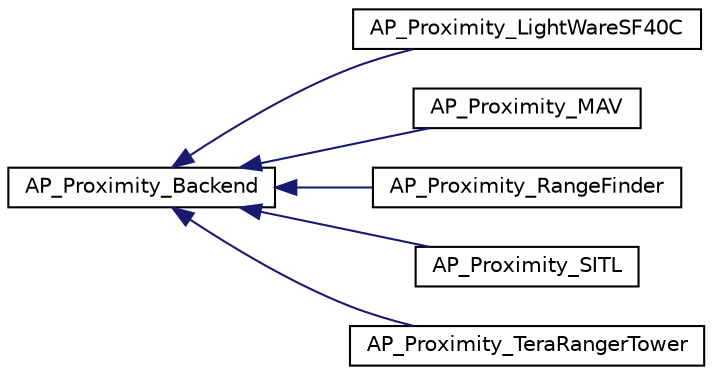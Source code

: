 digraph "Graphical Class Hierarchy"
{
 // INTERACTIVE_SVG=YES
  edge [fontname="Helvetica",fontsize="10",labelfontname="Helvetica",labelfontsize="10"];
  node [fontname="Helvetica",fontsize="10",shape=record];
  rankdir="LR";
  Node1 [label="AP_Proximity_Backend",height=0.2,width=0.4,color="black", fillcolor="white", style="filled",URL="$classAP__Proximity__Backend.html"];
  Node1 -> Node2 [dir="back",color="midnightblue",fontsize="10",style="solid",fontname="Helvetica"];
  Node2 [label="AP_Proximity_LightWareSF40C",height=0.2,width=0.4,color="black", fillcolor="white", style="filled",URL="$classAP__Proximity__LightWareSF40C.html"];
  Node1 -> Node3 [dir="back",color="midnightblue",fontsize="10",style="solid",fontname="Helvetica"];
  Node3 [label="AP_Proximity_MAV",height=0.2,width=0.4,color="black", fillcolor="white", style="filled",URL="$classAP__Proximity__MAV.html"];
  Node1 -> Node4 [dir="back",color="midnightblue",fontsize="10",style="solid",fontname="Helvetica"];
  Node4 [label="AP_Proximity_RangeFinder",height=0.2,width=0.4,color="black", fillcolor="white", style="filled",URL="$classAP__Proximity__RangeFinder.html"];
  Node1 -> Node5 [dir="back",color="midnightblue",fontsize="10",style="solid",fontname="Helvetica"];
  Node5 [label="AP_Proximity_SITL",height=0.2,width=0.4,color="black", fillcolor="white", style="filled",URL="$classAP__Proximity__SITL.html"];
  Node1 -> Node6 [dir="back",color="midnightblue",fontsize="10",style="solid",fontname="Helvetica"];
  Node6 [label="AP_Proximity_TeraRangerTower",height=0.2,width=0.4,color="black", fillcolor="white", style="filled",URL="$classAP__Proximity__TeraRangerTower.html"];
}
